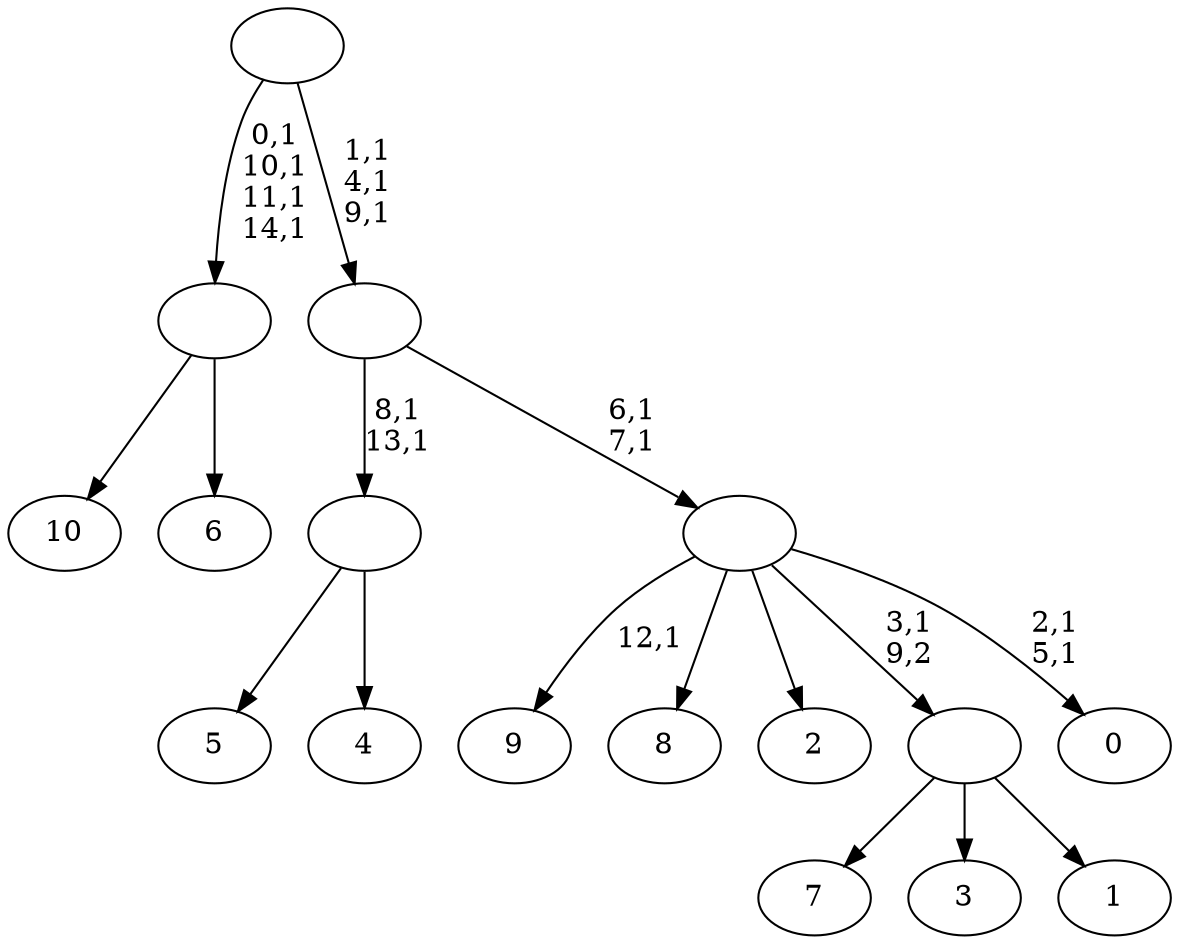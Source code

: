 digraph T {
	26 [label="10"]
	25 [label="9"]
	23 [label="8"]
	22 [label="7"]
	21 [label="6"]
	20 [label=""]
	16 [label="5"]
	15 [label="4"]
	14 [label=""]
	12 [label="3"]
	11 [label="2"]
	10 [label="1"]
	9 [label=""]
	8 [label="0"]
	5 [label=""]
	3 [label=""]
	0 [label=""]
	20 -> 26 [label=""]
	20 -> 21 [label=""]
	14 -> 16 [label=""]
	14 -> 15 [label=""]
	9 -> 22 [label=""]
	9 -> 12 [label=""]
	9 -> 10 [label=""]
	5 -> 8 [label="2,1\n5,1"]
	5 -> 25 [label="12,1"]
	5 -> 23 [label=""]
	5 -> 11 [label=""]
	5 -> 9 [label="3,1\n9,2"]
	3 -> 5 [label="6,1\n7,1"]
	3 -> 14 [label="8,1\n13,1"]
	0 -> 3 [label="1,1\n4,1\n9,1"]
	0 -> 20 [label="0,1\n10,1\n11,1\n14,1"]
}
